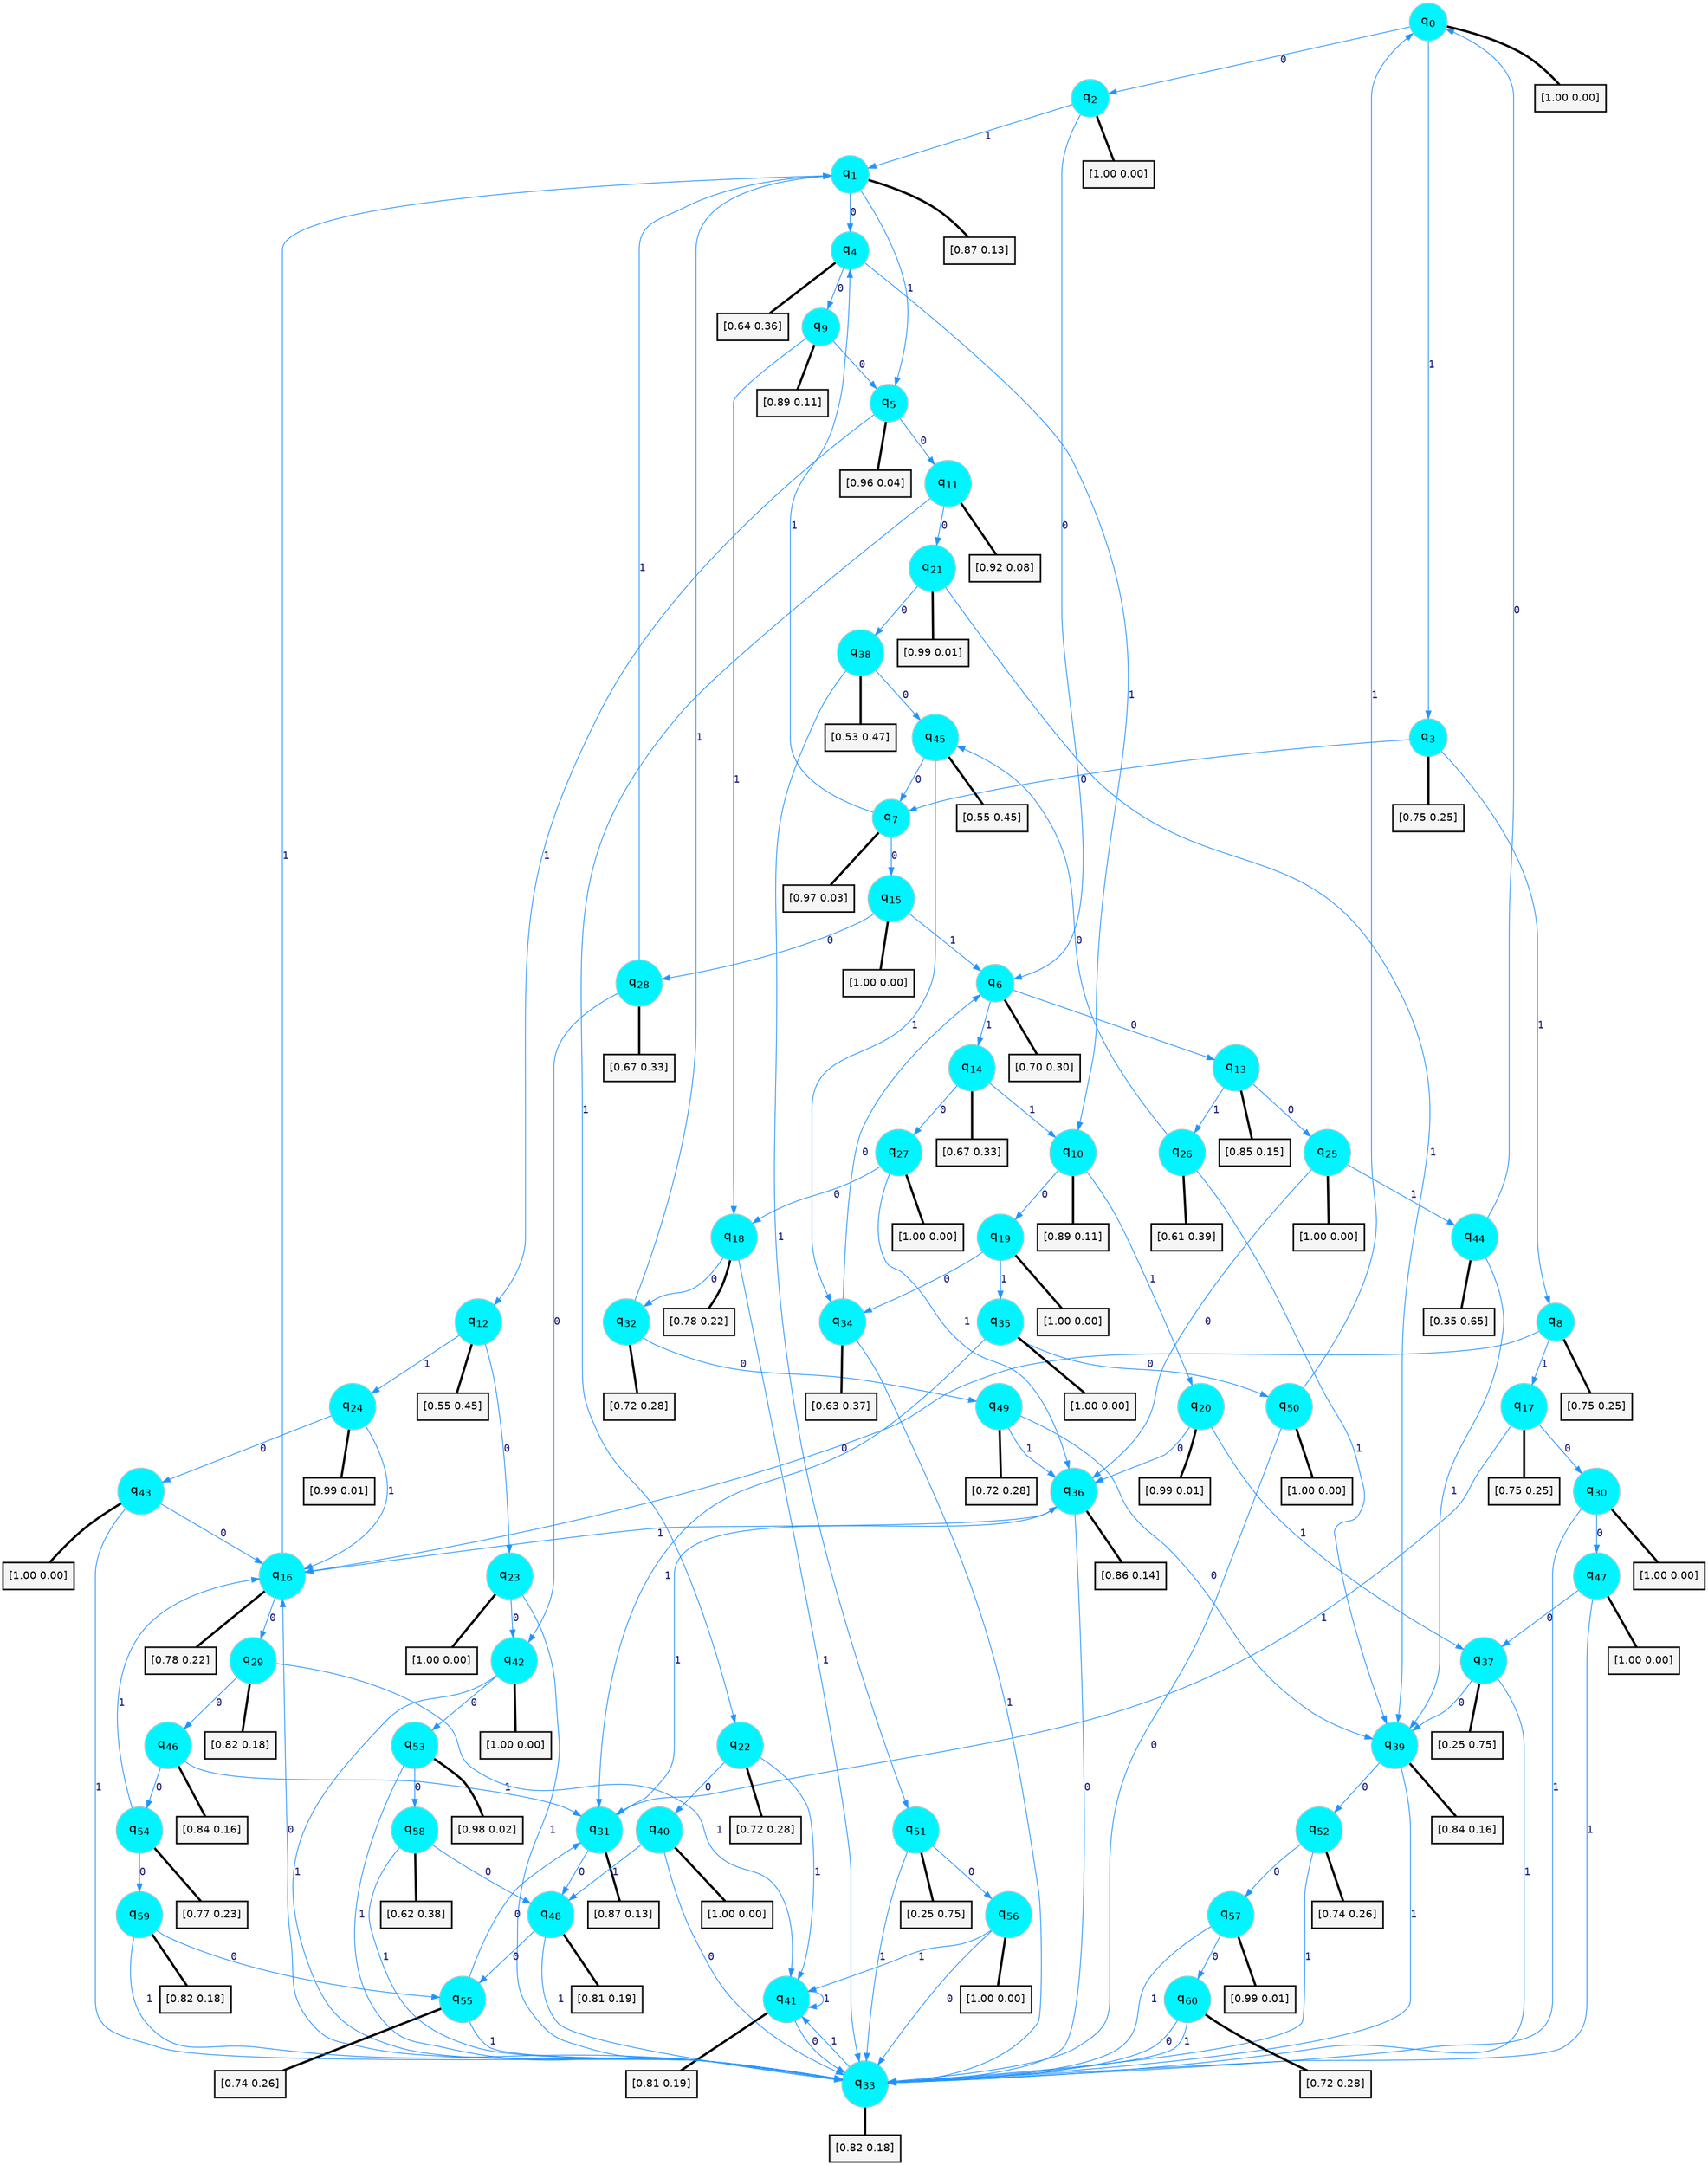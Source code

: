 digraph G {
graph [
bgcolor=transparent, dpi=300, rankdir=TD, size="40,25"];
node [
color=gray, fillcolor=turquoise1, fontcolor=black, fontname=Helvetica, fontsize=16, fontweight=bold, shape=circle, style=filled];
edge [
arrowsize=1, color=dodgerblue1, fontcolor=midnightblue, fontname=courier, fontweight=bold, penwidth=1, style=solid, weight=20];
0[label=<q<SUB>0</SUB>>];
1[label=<q<SUB>1</SUB>>];
2[label=<q<SUB>2</SUB>>];
3[label=<q<SUB>3</SUB>>];
4[label=<q<SUB>4</SUB>>];
5[label=<q<SUB>5</SUB>>];
6[label=<q<SUB>6</SUB>>];
7[label=<q<SUB>7</SUB>>];
8[label=<q<SUB>8</SUB>>];
9[label=<q<SUB>9</SUB>>];
10[label=<q<SUB>10</SUB>>];
11[label=<q<SUB>11</SUB>>];
12[label=<q<SUB>12</SUB>>];
13[label=<q<SUB>13</SUB>>];
14[label=<q<SUB>14</SUB>>];
15[label=<q<SUB>15</SUB>>];
16[label=<q<SUB>16</SUB>>];
17[label=<q<SUB>17</SUB>>];
18[label=<q<SUB>18</SUB>>];
19[label=<q<SUB>19</SUB>>];
20[label=<q<SUB>20</SUB>>];
21[label=<q<SUB>21</SUB>>];
22[label=<q<SUB>22</SUB>>];
23[label=<q<SUB>23</SUB>>];
24[label=<q<SUB>24</SUB>>];
25[label=<q<SUB>25</SUB>>];
26[label=<q<SUB>26</SUB>>];
27[label=<q<SUB>27</SUB>>];
28[label=<q<SUB>28</SUB>>];
29[label=<q<SUB>29</SUB>>];
30[label=<q<SUB>30</SUB>>];
31[label=<q<SUB>31</SUB>>];
32[label=<q<SUB>32</SUB>>];
33[label=<q<SUB>33</SUB>>];
34[label=<q<SUB>34</SUB>>];
35[label=<q<SUB>35</SUB>>];
36[label=<q<SUB>36</SUB>>];
37[label=<q<SUB>37</SUB>>];
38[label=<q<SUB>38</SUB>>];
39[label=<q<SUB>39</SUB>>];
40[label=<q<SUB>40</SUB>>];
41[label=<q<SUB>41</SUB>>];
42[label=<q<SUB>42</SUB>>];
43[label=<q<SUB>43</SUB>>];
44[label=<q<SUB>44</SUB>>];
45[label=<q<SUB>45</SUB>>];
46[label=<q<SUB>46</SUB>>];
47[label=<q<SUB>47</SUB>>];
48[label=<q<SUB>48</SUB>>];
49[label=<q<SUB>49</SUB>>];
50[label=<q<SUB>50</SUB>>];
51[label=<q<SUB>51</SUB>>];
52[label=<q<SUB>52</SUB>>];
53[label=<q<SUB>53</SUB>>];
54[label=<q<SUB>54</SUB>>];
55[label=<q<SUB>55</SUB>>];
56[label=<q<SUB>56</SUB>>];
57[label=<q<SUB>57</SUB>>];
58[label=<q<SUB>58</SUB>>];
59[label=<q<SUB>59</SUB>>];
60[label=<q<SUB>60</SUB>>];
61[label="[1.00 0.00]", shape=box,fontcolor=black, fontname=Helvetica, fontsize=14, penwidth=2, fillcolor=whitesmoke,color=black];
62[label="[0.87 0.13]", shape=box,fontcolor=black, fontname=Helvetica, fontsize=14, penwidth=2, fillcolor=whitesmoke,color=black];
63[label="[1.00 0.00]", shape=box,fontcolor=black, fontname=Helvetica, fontsize=14, penwidth=2, fillcolor=whitesmoke,color=black];
64[label="[0.75 0.25]", shape=box,fontcolor=black, fontname=Helvetica, fontsize=14, penwidth=2, fillcolor=whitesmoke,color=black];
65[label="[0.64 0.36]", shape=box,fontcolor=black, fontname=Helvetica, fontsize=14, penwidth=2, fillcolor=whitesmoke,color=black];
66[label="[0.96 0.04]", shape=box,fontcolor=black, fontname=Helvetica, fontsize=14, penwidth=2, fillcolor=whitesmoke,color=black];
67[label="[0.70 0.30]", shape=box,fontcolor=black, fontname=Helvetica, fontsize=14, penwidth=2, fillcolor=whitesmoke,color=black];
68[label="[0.97 0.03]", shape=box,fontcolor=black, fontname=Helvetica, fontsize=14, penwidth=2, fillcolor=whitesmoke,color=black];
69[label="[0.75 0.25]", shape=box,fontcolor=black, fontname=Helvetica, fontsize=14, penwidth=2, fillcolor=whitesmoke,color=black];
70[label="[0.89 0.11]", shape=box,fontcolor=black, fontname=Helvetica, fontsize=14, penwidth=2, fillcolor=whitesmoke,color=black];
71[label="[0.89 0.11]", shape=box,fontcolor=black, fontname=Helvetica, fontsize=14, penwidth=2, fillcolor=whitesmoke,color=black];
72[label="[0.92 0.08]", shape=box,fontcolor=black, fontname=Helvetica, fontsize=14, penwidth=2, fillcolor=whitesmoke,color=black];
73[label="[0.55 0.45]", shape=box,fontcolor=black, fontname=Helvetica, fontsize=14, penwidth=2, fillcolor=whitesmoke,color=black];
74[label="[0.85 0.15]", shape=box,fontcolor=black, fontname=Helvetica, fontsize=14, penwidth=2, fillcolor=whitesmoke,color=black];
75[label="[0.67 0.33]", shape=box,fontcolor=black, fontname=Helvetica, fontsize=14, penwidth=2, fillcolor=whitesmoke,color=black];
76[label="[1.00 0.00]", shape=box,fontcolor=black, fontname=Helvetica, fontsize=14, penwidth=2, fillcolor=whitesmoke,color=black];
77[label="[0.78 0.22]", shape=box,fontcolor=black, fontname=Helvetica, fontsize=14, penwidth=2, fillcolor=whitesmoke,color=black];
78[label="[0.75 0.25]", shape=box,fontcolor=black, fontname=Helvetica, fontsize=14, penwidth=2, fillcolor=whitesmoke,color=black];
79[label="[0.78 0.22]", shape=box,fontcolor=black, fontname=Helvetica, fontsize=14, penwidth=2, fillcolor=whitesmoke,color=black];
80[label="[1.00 0.00]", shape=box,fontcolor=black, fontname=Helvetica, fontsize=14, penwidth=2, fillcolor=whitesmoke,color=black];
81[label="[0.99 0.01]", shape=box,fontcolor=black, fontname=Helvetica, fontsize=14, penwidth=2, fillcolor=whitesmoke,color=black];
82[label="[0.99 0.01]", shape=box,fontcolor=black, fontname=Helvetica, fontsize=14, penwidth=2, fillcolor=whitesmoke,color=black];
83[label="[0.72 0.28]", shape=box,fontcolor=black, fontname=Helvetica, fontsize=14, penwidth=2, fillcolor=whitesmoke,color=black];
84[label="[1.00 0.00]", shape=box,fontcolor=black, fontname=Helvetica, fontsize=14, penwidth=2, fillcolor=whitesmoke,color=black];
85[label="[0.99 0.01]", shape=box,fontcolor=black, fontname=Helvetica, fontsize=14, penwidth=2, fillcolor=whitesmoke,color=black];
86[label="[1.00 0.00]", shape=box,fontcolor=black, fontname=Helvetica, fontsize=14, penwidth=2, fillcolor=whitesmoke,color=black];
87[label="[0.61 0.39]", shape=box,fontcolor=black, fontname=Helvetica, fontsize=14, penwidth=2, fillcolor=whitesmoke,color=black];
88[label="[1.00 0.00]", shape=box,fontcolor=black, fontname=Helvetica, fontsize=14, penwidth=2, fillcolor=whitesmoke,color=black];
89[label="[0.67 0.33]", shape=box,fontcolor=black, fontname=Helvetica, fontsize=14, penwidth=2, fillcolor=whitesmoke,color=black];
90[label="[0.82 0.18]", shape=box,fontcolor=black, fontname=Helvetica, fontsize=14, penwidth=2, fillcolor=whitesmoke,color=black];
91[label="[1.00 0.00]", shape=box,fontcolor=black, fontname=Helvetica, fontsize=14, penwidth=2, fillcolor=whitesmoke,color=black];
92[label="[0.87 0.13]", shape=box,fontcolor=black, fontname=Helvetica, fontsize=14, penwidth=2, fillcolor=whitesmoke,color=black];
93[label="[0.72 0.28]", shape=box,fontcolor=black, fontname=Helvetica, fontsize=14, penwidth=2, fillcolor=whitesmoke,color=black];
94[label="[0.82 0.18]", shape=box,fontcolor=black, fontname=Helvetica, fontsize=14, penwidth=2, fillcolor=whitesmoke,color=black];
95[label="[0.63 0.37]", shape=box,fontcolor=black, fontname=Helvetica, fontsize=14, penwidth=2, fillcolor=whitesmoke,color=black];
96[label="[1.00 0.00]", shape=box,fontcolor=black, fontname=Helvetica, fontsize=14, penwidth=2, fillcolor=whitesmoke,color=black];
97[label="[0.86 0.14]", shape=box,fontcolor=black, fontname=Helvetica, fontsize=14, penwidth=2, fillcolor=whitesmoke,color=black];
98[label="[0.25 0.75]", shape=box,fontcolor=black, fontname=Helvetica, fontsize=14, penwidth=2, fillcolor=whitesmoke,color=black];
99[label="[0.53 0.47]", shape=box,fontcolor=black, fontname=Helvetica, fontsize=14, penwidth=2, fillcolor=whitesmoke,color=black];
100[label="[0.84 0.16]", shape=box,fontcolor=black, fontname=Helvetica, fontsize=14, penwidth=2, fillcolor=whitesmoke,color=black];
101[label="[1.00 0.00]", shape=box,fontcolor=black, fontname=Helvetica, fontsize=14, penwidth=2, fillcolor=whitesmoke,color=black];
102[label="[0.81 0.19]", shape=box,fontcolor=black, fontname=Helvetica, fontsize=14, penwidth=2, fillcolor=whitesmoke,color=black];
103[label="[1.00 0.00]", shape=box,fontcolor=black, fontname=Helvetica, fontsize=14, penwidth=2, fillcolor=whitesmoke,color=black];
104[label="[1.00 0.00]", shape=box,fontcolor=black, fontname=Helvetica, fontsize=14, penwidth=2, fillcolor=whitesmoke,color=black];
105[label="[0.35 0.65]", shape=box,fontcolor=black, fontname=Helvetica, fontsize=14, penwidth=2, fillcolor=whitesmoke,color=black];
106[label="[0.55 0.45]", shape=box,fontcolor=black, fontname=Helvetica, fontsize=14, penwidth=2, fillcolor=whitesmoke,color=black];
107[label="[0.84 0.16]", shape=box,fontcolor=black, fontname=Helvetica, fontsize=14, penwidth=2, fillcolor=whitesmoke,color=black];
108[label="[1.00 0.00]", shape=box,fontcolor=black, fontname=Helvetica, fontsize=14, penwidth=2, fillcolor=whitesmoke,color=black];
109[label="[0.81 0.19]", shape=box,fontcolor=black, fontname=Helvetica, fontsize=14, penwidth=2, fillcolor=whitesmoke,color=black];
110[label="[0.72 0.28]", shape=box,fontcolor=black, fontname=Helvetica, fontsize=14, penwidth=2, fillcolor=whitesmoke,color=black];
111[label="[1.00 0.00]", shape=box,fontcolor=black, fontname=Helvetica, fontsize=14, penwidth=2, fillcolor=whitesmoke,color=black];
112[label="[0.25 0.75]", shape=box,fontcolor=black, fontname=Helvetica, fontsize=14, penwidth=2, fillcolor=whitesmoke,color=black];
113[label="[0.74 0.26]", shape=box,fontcolor=black, fontname=Helvetica, fontsize=14, penwidth=2, fillcolor=whitesmoke,color=black];
114[label="[0.98 0.02]", shape=box,fontcolor=black, fontname=Helvetica, fontsize=14, penwidth=2, fillcolor=whitesmoke,color=black];
115[label="[0.77 0.23]", shape=box,fontcolor=black, fontname=Helvetica, fontsize=14, penwidth=2, fillcolor=whitesmoke,color=black];
116[label="[0.74 0.26]", shape=box,fontcolor=black, fontname=Helvetica, fontsize=14, penwidth=2, fillcolor=whitesmoke,color=black];
117[label="[1.00 0.00]", shape=box,fontcolor=black, fontname=Helvetica, fontsize=14, penwidth=2, fillcolor=whitesmoke,color=black];
118[label="[0.99 0.01]", shape=box,fontcolor=black, fontname=Helvetica, fontsize=14, penwidth=2, fillcolor=whitesmoke,color=black];
119[label="[0.62 0.38]", shape=box,fontcolor=black, fontname=Helvetica, fontsize=14, penwidth=2, fillcolor=whitesmoke,color=black];
120[label="[0.82 0.18]", shape=box,fontcolor=black, fontname=Helvetica, fontsize=14, penwidth=2, fillcolor=whitesmoke,color=black];
121[label="[0.72 0.28]", shape=box,fontcolor=black, fontname=Helvetica, fontsize=14, penwidth=2, fillcolor=whitesmoke,color=black];
0->2 [label=0];
0->3 [label=1];
0->61 [arrowhead=none, penwidth=3,color=black];
1->4 [label=0];
1->5 [label=1];
1->62 [arrowhead=none, penwidth=3,color=black];
2->6 [label=0];
2->1 [label=1];
2->63 [arrowhead=none, penwidth=3,color=black];
3->7 [label=0];
3->8 [label=1];
3->64 [arrowhead=none, penwidth=3,color=black];
4->9 [label=0];
4->10 [label=1];
4->65 [arrowhead=none, penwidth=3,color=black];
5->11 [label=0];
5->12 [label=1];
5->66 [arrowhead=none, penwidth=3,color=black];
6->13 [label=0];
6->14 [label=1];
6->67 [arrowhead=none, penwidth=3,color=black];
7->15 [label=0];
7->4 [label=1];
7->68 [arrowhead=none, penwidth=3,color=black];
8->16 [label=0];
8->17 [label=1];
8->69 [arrowhead=none, penwidth=3,color=black];
9->5 [label=0];
9->18 [label=1];
9->70 [arrowhead=none, penwidth=3,color=black];
10->19 [label=0];
10->20 [label=1];
10->71 [arrowhead=none, penwidth=3,color=black];
11->21 [label=0];
11->22 [label=1];
11->72 [arrowhead=none, penwidth=3,color=black];
12->23 [label=0];
12->24 [label=1];
12->73 [arrowhead=none, penwidth=3,color=black];
13->25 [label=0];
13->26 [label=1];
13->74 [arrowhead=none, penwidth=3,color=black];
14->27 [label=0];
14->10 [label=1];
14->75 [arrowhead=none, penwidth=3,color=black];
15->28 [label=0];
15->6 [label=1];
15->76 [arrowhead=none, penwidth=3,color=black];
16->29 [label=0];
16->1 [label=1];
16->77 [arrowhead=none, penwidth=3,color=black];
17->30 [label=0];
17->31 [label=1];
17->78 [arrowhead=none, penwidth=3,color=black];
18->32 [label=0];
18->33 [label=1];
18->79 [arrowhead=none, penwidth=3,color=black];
19->34 [label=0];
19->35 [label=1];
19->80 [arrowhead=none, penwidth=3,color=black];
20->36 [label=0];
20->37 [label=1];
20->81 [arrowhead=none, penwidth=3,color=black];
21->38 [label=0];
21->39 [label=1];
21->82 [arrowhead=none, penwidth=3,color=black];
22->40 [label=0];
22->41 [label=1];
22->83 [arrowhead=none, penwidth=3,color=black];
23->42 [label=0];
23->33 [label=1];
23->84 [arrowhead=none, penwidth=3,color=black];
24->43 [label=0];
24->16 [label=1];
24->85 [arrowhead=none, penwidth=3,color=black];
25->36 [label=0];
25->44 [label=1];
25->86 [arrowhead=none, penwidth=3,color=black];
26->45 [label=0];
26->39 [label=1];
26->87 [arrowhead=none, penwidth=3,color=black];
27->18 [label=0];
27->36 [label=1];
27->88 [arrowhead=none, penwidth=3,color=black];
28->42 [label=0];
28->1 [label=1];
28->89 [arrowhead=none, penwidth=3,color=black];
29->46 [label=0];
29->41 [label=1];
29->90 [arrowhead=none, penwidth=3,color=black];
30->47 [label=0];
30->33 [label=1];
30->91 [arrowhead=none, penwidth=3,color=black];
31->48 [label=0];
31->36 [label=1];
31->92 [arrowhead=none, penwidth=3,color=black];
32->49 [label=0];
32->1 [label=1];
32->93 [arrowhead=none, penwidth=3,color=black];
33->16 [label=0];
33->41 [label=1];
33->94 [arrowhead=none, penwidth=3,color=black];
34->6 [label=0];
34->33 [label=1];
34->95 [arrowhead=none, penwidth=3,color=black];
35->50 [label=0];
35->31 [label=1];
35->96 [arrowhead=none, penwidth=3,color=black];
36->33 [label=0];
36->16 [label=1];
36->97 [arrowhead=none, penwidth=3,color=black];
37->39 [label=0];
37->33 [label=1];
37->98 [arrowhead=none, penwidth=3,color=black];
38->45 [label=0];
38->51 [label=1];
38->99 [arrowhead=none, penwidth=3,color=black];
39->52 [label=0];
39->33 [label=1];
39->100 [arrowhead=none, penwidth=3,color=black];
40->33 [label=0];
40->48 [label=1];
40->101 [arrowhead=none, penwidth=3,color=black];
41->33 [label=0];
41->41 [label=1];
41->102 [arrowhead=none, penwidth=3,color=black];
42->53 [label=0];
42->33 [label=1];
42->103 [arrowhead=none, penwidth=3,color=black];
43->16 [label=0];
43->33 [label=1];
43->104 [arrowhead=none, penwidth=3,color=black];
44->0 [label=0];
44->39 [label=1];
44->105 [arrowhead=none, penwidth=3,color=black];
45->7 [label=0];
45->34 [label=1];
45->106 [arrowhead=none, penwidth=3,color=black];
46->54 [label=0];
46->31 [label=1];
46->107 [arrowhead=none, penwidth=3,color=black];
47->37 [label=0];
47->33 [label=1];
47->108 [arrowhead=none, penwidth=3,color=black];
48->55 [label=0];
48->33 [label=1];
48->109 [arrowhead=none, penwidth=3,color=black];
49->39 [label=0];
49->36 [label=1];
49->110 [arrowhead=none, penwidth=3,color=black];
50->33 [label=0];
50->0 [label=1];
50->111 [arrowhead=none, penwidth=3,color=black];
51->56 [label=0];
51->33 [label=1];
51->112 [arrowhead=none, penwidth=3,color=black];
52->57 [label=0];
52->33 [label=1];
52->113 [arrowhead=none, penwidth=3,color=black];
53->58 [label=0];
53->33 [label=1];
53->114 [arrowhead=none, penwidth=3,color=black];
54->59 [label=0];
54->16 [label=1];
54->115 [arrowhead=none, penwidth=3,color=black];
55->31 [label=0];
55->33 [label=1];
55->116 [arrowhead=none, penwidth=3,color=black];
56->33 [label=0];
56->41 [label=1];
56->117 [arrowhead=none, penwidth=3,color=black];
57->60 [label=0];
57->33 [label=1];
57->118 [arrowhead=none, penwidth=3,color=black];
58->48 [label=0];
58->33 [label=1];
58->119 [arrowhead=none, penwidth=3,color=black];
59->55 [label=0];
59->33 [label=1];
59->120 [arrowhead=none, penwidth=3,color=black];
60->33 [label=0];
60->33 [label=1];
60->121 [arrowhead=none, penwidth=3,color=black];
}
